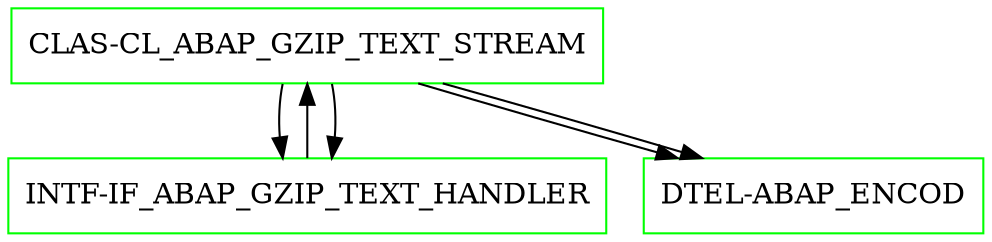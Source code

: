digraph G {
  "CLAS-CL_ABAP_GZIP_TEXT_STREAM" [shape=box,color=green];
  "INTF-IF_ABAP_GZIP_TEXT_HANDLER" [shape=box,color=green,URL="./INTF_IF_ABAP_GZIP_TEXT_HANDLER.html"];
  "CLAS-CL_ABAP_GZIP_TEXT_STREAM" [shape=box,color=green,URL="./CLAS_CL_ABAP_GZIP_TEXT_STREAM.html"];
  "DTEL-ABAP_ENCOD" [shape=box,color=green,URL="./DTEL_ABAP_ENCOD.html"];
  "CLAS-CL_ABAP_GZIP_TEXT_STREAM" -> "DTEL-ABAP_ENCOD";
  "CLAS-CL_ABAP_GZIP_TEXT_STREAM" -> "INTF-IF_ABAP_GZIP_TEXT_HANDLER";
  "INTF-IF_ABAP_GZIP_TEXT_HANDLER" -> "CLAS-CL_ABAP_GZIP_TEXT_STREAM";
  "CLAS-CL_ABAP_GZIP_TEXT_STREAM" -> "DTEL-ABAP_ENCOD";
  "CLAS-CL_ABAP_GZIP_TEXT_STREAM" -> "INTF-IF_ABAP_GZIP_TEXT_HANDLER";
}
